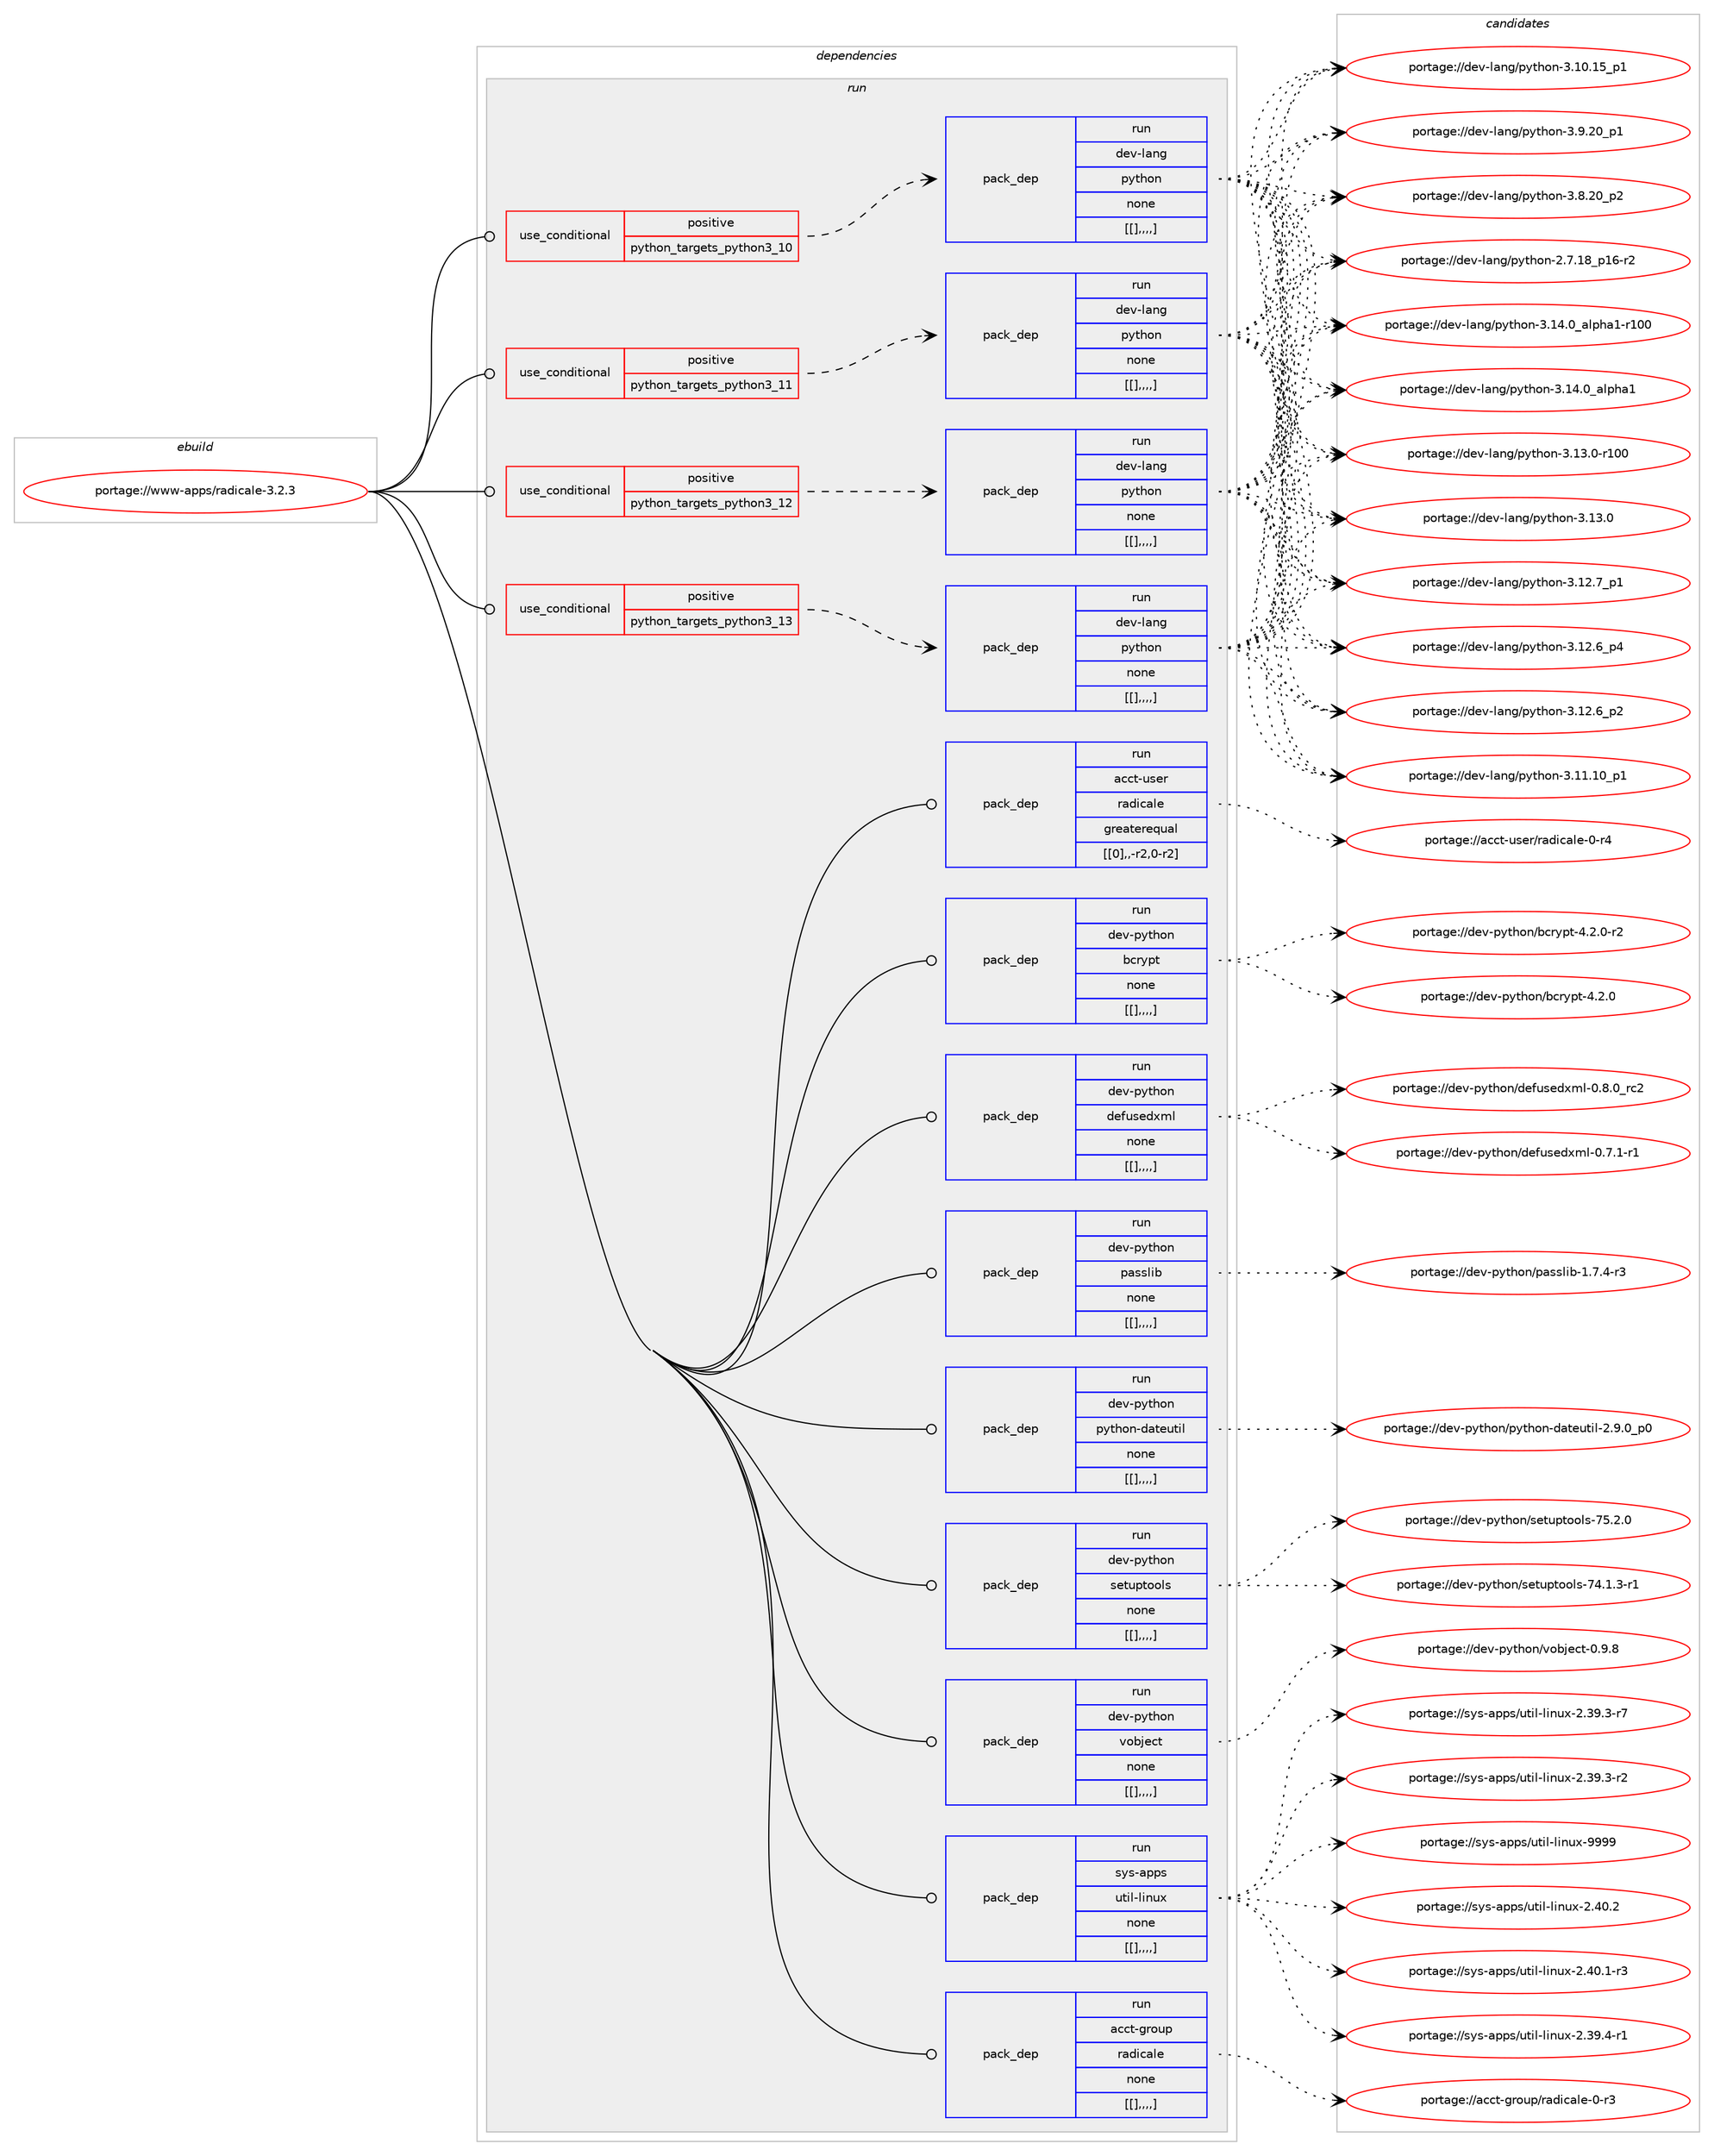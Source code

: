 digraph prolog {

# *************
# Graph options
# *************

newrank=true;
concentrate=true;
compound=true;
graph [rankdir=LR,fontname=Helvetica,fontsize=10,ranksep=1.5];#, ranksep=2.5, nodesep=0.2];
edge  [arrowhead=vee];
node  [fontname=Helvetica,fontsize=10];

# **********
# The ebuild
# **********

subgraph cluster_leftcol {
color=gray;
label=<<i>ebuild</i>>;
id [label="portage://www-apps/radicale-3.2.3", color=red, width=4, href="../www-apps/radicale-3.2.3.svg"];
}

# ****************
# The dependencies
# ****************

subgraph cluster_midcol {
color=gray;
label=<<i>dependencies</i>>;
subgraph cluster_compile {
fillcolor="#eeeeee";
style=filled;
label=<<i>compile</i>>;
}
subgraph cluster_compileandrun {
fillcolor="#eeeeee";
style=filled;
label=<<i>compile and run</i>>;
}
subgraph cluster_run {
fillcolor="#eeeeee";
style=filled;
label=<<i>run</i>>;
subgraph cond126282 {
dependency471660 [label=<<TABLE BORDER="0" CELLBORDER="1" CELLSPACING="0" CELLPADDING="4"><TR><TD ROWSPAN="3" CELLPADDING="10">use_conditional</TD></TR><TR><TD>positive</TD></TR><TR><TD>python_targets_python3_10</TD></TR></TABLE>>, shape=none, color=red];
subgraph pack341839 {
dependency471683 [label=<<TABLE BORDER="0" CELLBORDER="1" CELLSPACING="0" CELLPADDING="4" WIDTH="220"><TR><TD ROWSPAN="6" CELLPADDING="30">pack_dep</TD></TR><TR><TD WIDTH="110">run</TD></TR><TR><TD>dev-lang</TD></TR><TR><TD>python</TD></TR><TR><TD>none</TD></TR><TR><TD>[[],,,,]</TD></TR></TABLE>>, shape=none, color=blue];
}
dependency471660:e -> dependency471683:w [weight=20,style="dashed",arrowhead="vee"];
}
id:e -> dependency471660:w [weight=20,style="solid",arrowhead="odot"];
subgraph cond126295 {
dependency471725 [label=<<TABLE BORDER="0" CELLBORDER="1" CELLSPACING="0" CELLPADDING="4"><TR><TD ROWSPAN="3" CELLPADDING="10">use_conditional</TD></TR><TR><TD>positive</TD></TR><TR><TD>python_targets_python3_11</TD></TR></TABLE>>, shape=none, color=red];
subgraph pack341888 {
dependency471799 [label=<<TABLE BORDER="0" CELLBORDER="1" CELLSPACING="0" CELLPADDING="4" WIDTH="220"><TR><TD ROWSPAN="6" CELLPADDING="30">pack_dep</TD></TR><TR><TD WIDTH="110">run</TD></TR><TR><TD>dev-lang</TD></TR><TR><TD>python</TD></TR><TR><TD>none</TD></TR><TR><TD>[[],,,,]</TD></TR></TABLE>>, shape=none, color=blue];
}
dependency471725:e -> dependency471799:w [weight=20,style="dashed",arrowhead="vee"];
}
id:e -> dependency471725:w [weight=20,style="solid",arrowhead="odot"];
subgraph cond126332 {
dependency471891 [label=<<TABLE BORDER="0" CELLBORDER="1" CELLSPACING="0" CELLPADDING="4"><TR><TD ROWSPAN="3" CELLPADDING="10">use_conditional</TD></TR><TR><TD>positive</TD></TR><TR><TD>python_targets_python3_12</TD></TR></TABLE>>, shape=none, color=red];
subgraph pack342005 {
dependency471911 [label=<<TABLE BORDER="0" CELLBORDER="1" CELLSPACING="0" CELLPADDING="4" WIDTH="220"><TR><TD ROWSPAN="6" CELLPADDING="30">pack_dep</TD></TR><TR><TD WIDTH="110">run</TD></TR><TR><TD>dev-lang</TD></TR><TR><TD>python</TD></TR><TR><TD>none</TD></TR><TR><TD>[[],,,,]</TD></TR></TABLE>>, shape=none, color=blue];
}
dependency471891:e -> dependency471911:w [weight=20,style="dashed",arrowhead="vee"];
}
id:e -> dependency471891:w [weight=20,style="solid",arrowhead="odot"];
subgraph cond126337 {
dependency471950 [label=<<TABLE BORDER="0" CELLBORDER="1" CELLSPACING="0" CELLPADDING="4"><TR><TD ROWSPAN="3" CELLPADDING="10">use_conditional</TD></TR><TR><TD>positive</TD></TR><TR><TD>python_targets_python3_13</TD></TR></TABLE>>, shape=none, color=red];
subgraph pack342045 {
dependency471992 [label=<<TABLE BORDER="0" CELLBORDER="1" CELLSPACING="0" CELLPADDING="4" WIDTH="220"><TR><TD ROWSPAN="6" CELLPADDING="30">pack_dep</TD></TR><TR><TD WIDTH="110">run</TD></TR><TR><TD>dev-lang</TD></TR><TR><TD>python</TD></TR><TR><TD>none</TD></TR><TR><TD>[[],,,,]</TD></TR></TABLE>>, shape=none, color=blue];
}
dependency471950:e -> dependency471992:w [weight=20,style="dashed",arrowhead="vee"];
}
id:e -> dependency471950:w [weight=20,style="solid",arrowhead="odot"];
subgraph pack342095 {
dependency472049 [label=<<TABLE BORDER="0" CELLBORDER="1" CELLSPACING="0" CELLPADDING="4" WIDTH="220"><TR><TD ROWSPAN="6" CELLPADDING="30">pack_dep</TD></TR><TR><TD WIDTH="110">run</TD></TR><TR><TD>acct-group</TD></TR><TR><TD>radicale</TD></TR><TR><TD>none</TD></TR><TR><TD>[[],,,,]</TD></TR></TABLE>>, shape=none, color=blue];
}
id:e -> dependency472049:w [weight=20,style="solid",arrowhead="odot"];
subgraph pack342138 {
dependency472073 [label=<<TABLE BORDER="0" CELLBORDER="1" CELLSPACING="0" CELLPADDING="4" WIDTH="220"><TR><TD ROWSPAN="6" CELLPADDING="30">pack_dep</TD></TR><TR><TD WIDTH="110">run</TD></TR><TR><TD>acct-user</TD></TR><TR><TD>radicale</TD></TR><TR><TD>greaterequal</TD></TR><TR><TD>[[0],,-r2,0-r2]</TD></TR></TABLE>>, shape=none, color=blue];
}
id:e -> dependency472073:w [weight=20,style="solid",arrowhead="odot"];
subgraph pack342168 {
dependency472137 [label=<<TABLE BORDER="0" CELLBORDER="1" CELLSPACING="0" CELLPADDING="4" WIDTH="220"><TR><TD ROWSPAN="6" CELLPADDING="30">pack_dep</TD></TR><TR><TD WIDTH="110">run</TD></TR><TR><TD>dev-python</TD></TR><TR><TD>bcrypt</TD></TR><TR><TD>none</TD></TR><TR><TD>[[],,,,]</TD></TR></TABLE>>, shape=none, color=blue];
}
id:e -> dependency472137:w [weight=20,style="solid",arrowhead="odot"];
subgraph pack342188 {
dependency472175 [label=<<TABLE BORDER="0" CELLBORDER="1" CELLSPACING="0" CELLPADDING="4" WIDTH="220"><TR><TD ROWSPAN="6" CELLPADDING="30">pack_dep</TD></TR><TR><TD WIDTH="110">run</TD></TR><TR><TD>dev-python</TD></TR><TR><TD>defusedxml</TD></TR><TR><TD>none</TD></TR><TR><TD>[[],,,,]</TD></TR></TABLE>>, shape=none, color=blue];
}
id:e -> dependency472175:w [weight=20,style="solid",arrowhead="odot"];
subgraph pack342251 {
dependency472254 [label=<<TABLE BORDER="0" CELLBORDER="1" CELLSPACING="0" CELLPADDING="4" WIDTH="220"><TR><TD ROWSPAN="6" CELLPADDING="30">pack_dep</TD></TR><TR><TD WIDTH="110">run</TD></TR><TR><TD>dev-python</TD></TR><TR><TD>passlib</TD></TR><TR><TD>none</TD></TR><TR><TD>[[],,,,]</TD></TR></TABLE>>, shape=none, color=blue];
}
id:e -> dependency472254:w [weight=20,style="solid",arrowhead="odot"];
subgraph pack342264 {
dependency472311 [label=<<TABLE BORDER="0" CELLBORDER="1" CELLSPACING="0" CELLPADDING="4" WIDTH="220"><TR><TD ROWSPAN="6" CELLPADDING="30">pack_dep</TD></TR><TR><TD WIDTH="110">run</TD></TR><TR><TD>dev-python</TD></TR><TR><TD>python-dateutil</TD></TR><TR><TD>none</TD></TR><TR><TD>[[],,,,]</TD></TR></TABLE>>, shape=none, color=blue];
}
id:e -> dependency472311:w [weight=20,style="solid",arrowhead="odot"];
subgraph pack342305 {
dependency472350 [label=<<TABLE BORDER="0" CELLBORDER="1" CELLSPACING="0" CELLPADDING="4" WIDTH="220"><TR><TD ROWSPAN="6" CELLPADDING="30">pack_dep</TD></TR><TR><TD WIDTH="110">run</TD></TR><TR><TD>dev-python</TD></TR><TR><TD>setuptools</TD></TR><TR><TD>none</TD></TR><TR><TD>[[],,,,]</TD></TR></TABLE>>, shape=none, color=blue];
}
id:e -> dependency472350:w [weight=20,style="solid",arrowhead="odot"];
subgraph pack342336 {
dependency472353 [label=<<TABLE BORDER="0" CELLBORDER="1" CELLSPACING="0" CELLPADDING="4" WIDTH="220"><TR><TD ROWSPAN="6" CELLPADDING="30">pack_dep</TD></TR><TR><TD WIDTH="110">run</TD></TR><TR><TD>dev-python</TD></TR><TR><TD>vobject</TD></TR><TR><TD>none</TD></TR><TR><TD>[[],,,,]</TD></TR></TABLE>>, shape=none, color=blue];
}
id:e -> dependency472353:w [weight=20,style="solid",arrowhead="odot"];
subgraph pack342366 {
dependency472419 [label=<<TABLE BORDER="0" CELLBORDER="1" CELLSPACING="0" CELLPADDING="4" WIDTH="220"><TR><TD ROWSPAN="6" CELLPADDING="30">pack_dep</TD></TR><TR><TD WIDTH="110">run</TD></TR><TR><TD>sys-apps</TD></TR><TR><TD>util-linux</TD></TR><TR><TD>none</TD></TR><TR><TD>[[],,,,]</TD></TR></TABLE>>, shape=none, color=blue];
}
id:e -> dependency472419:w [weight=20,style="solid",arrowhead="odot"];
}
}

# **************
# The candidates
# **************

subgraph cluster_choices {
rank=same;
color=gray;
label=<<i>candidates</i>>;

subgraph choice341893 {
color=black;
nodesep=1;
choice100101118451089711010347112121116104111110455146495246489597108112104974945114494848 [label="portage://dev-lang/python-3.14.0_alpha1-r100", color=red, width=4,href="../dev-lang/python-3.14.0_alpha1-r100.svg"];
choice1001011184510897110103471121211161041111104551464952464895971081121049749 [label="portage://dev-lang/python-3.14.0_alpha1", color=red, width=4,href="../dev-lang/python-3.14.0_alpha1.svg"];
choice1001011184510897110103471121211161041111104551464951464845114494848 [label="portage://dev-lang/python-3.13.0-r100", color=red, width=4,href="../dev-lang/python-3.13.0-r100.svg"];
choice10010111845108971101034711212111610411111045514649514648 [label="portage://dev-lang/python-3.13.0", color=red, width=4,href="../dev-lang/python-3.13.0.svg"];
choice100101118451089711010347112121116104111110455146495046559511249 [label="portage://dev-lang/python-3.12.7_p1", color=red, width=4,href="../dev-lang/python-3.12.7_p1.svg"];
choice100101118451089711010347112121116104111110455146495046549511252 [label="portage://dev-lang/python-3.12.6_p4", color=red, width=4,href="../dev-lang/python-3.12.6_p4.svg"];
choice100101118451089711010347112121116104111110455146495046549511250 [label="portage://dev-lang/python-3.12.6_p2", color=red, width=4,href="../dev-lang/python-3.12.6_p2.svg"];
choice10010111845108971101034711212111610411111045514649494649489511249 [label="portage://dev-lang/python-3.11.10_p1", color=red, width=4,href="../dev-lang/python-3.11.10_p1.svg"];
choice10010111845108971101034711212111610411111045514649484649539511249 [label="portage://dev-lang/python-3.10.15_p1", color=red, width=4,href="../dev-lang/python-3.10.15_p1.svg"];
choice100101118451089711010347112121116104111110455146574650489511249 [label="portage://dev-lang/python-3.9.20_p1", color=red, width=4,href="../dev-lang/python-3.9.20_p1.svg"];
choice100101118451089711010347112121116104111110455146564650489511250 [label="portage://dev-lang/python-3.8.20_p2", color=red, width=4,href="../dev-lang/python-3.8.20_p2.svg"];
choice100101118451089711010347112121116104111110455046554649569511249544511450 [label="portage://dev-lang/python-2.7.18_p16-r2", color=red, width=4,href="../dev-lang/python-2.7.18_p16-r2.svg"];
dependency471683:e -> choice100101118451089711010347112121116104111110455146495246489597108112104974945114494848:w [style=dotted,weight="100"];
dependency471683:e -> choice1001011184510897110103471121211161041111104551464952464895971081121049749:w [style=dotted,weight="100"];
dependency471683:e -> choice1001011184510897110103471121211161041111104551464951464845114494848:w [style=dotted,weight="100"];
dependency471683:e -> choice10010111845108971101034711212111610411111045514649514648:w [style=dotted,weight="100"];
dependency471683:e -> choice100101118451089711010347112121116104111110455146495046559511249:w [style=dotted,weight="100"];
dependency471683:e -> choice100101118451089711010347112121116104111110455146495046549511252:w [style=dotted,weight="100"];
dependency471683:e -> choice100101118451089711010347112121116104111110455146495046549511250:w [style=dotted,weight="100"];
dependency471683:e -> choice10010111845108971101034711212111610411111045514649494649489511249:w [style=dotted,weight="100"];
dependency471683:e -> choice10010111845108971101034711212111610411111045514649484649539511249:w [style=dotted,weight="100"];
dependency471683:e -> choice100101118451089711010347112121116104111110455146574650489511249:w [style=dotted,weight="100"];
dependency471683:e -> choice100101118451089711010347112121116104111110455146564650489511250:w [style=dotted,weight="100"];
dependency471683:e -> choice100101118451089711010347112121116104111110455046554649569511249544511450:w [style=dotted,weight="100"];
}
subgraph choice341937 {
color=black;
nodesep=1;
choice100101118451089711010347112121116104111110455146495246489597108112104974945114494848 [label="portage://dev-lang/python-3.14.0_alpha1-r100", color=red, width=4,href="../dev-lang/python-3.14.0_alpha1-r100.svg"];
choice1001011184510897110103471121211161041111104551464952464895971081121049749 [label="portage://dev-lang/python-3.14.0_alpha1", color=red, width=4,href="../dev-lang/python-3.14.0_alpha1.svg"];
choice1001011184510897110103471121211161041111104551464951464845114494848 [label="portage://dev-lang/python-3.13.0-r100", color=red, width=4,href="../dev-lang/python-3.13.0-r100.svg"];
choice10010111845108971101034711212111610411111045514649514648 [label="portage://dev-lang/python-3.13.0", color=red, width=4,href="../dev-lang/python-3.13.0.svg"];
choice100101118451089711010347112121116104111110455146495046559511249 [label="portage://dev-lang/python-3.12.7_p1", color=red, width=4,href="../dev-lang/python-3.12.7_p1.svg"];
choice100101118451089711010347112121116104111110455146495046549511252 [label="portage://dev-lang/python-3.12.6_p4", color=red, width=4,href="../dev-lang/python-3.12.6_p4.svg"];
choice100101118451089711010347112121116104111110455146495046549511250 [label="portage://dev-lang/python-3.12.6_p2", color=red, width=4,href="../dev-lang/python-3.12.6_p2.svg"];
choice10010111845108971101034711212111610411111045514649494649489511249 [label="portage://dev-lang/python-3.11.10_p1", color=red, width=4,href="../dev-lang/python-3.11.10_p1.svg"];
choice10010111845108971101034711212111610411111045514649484649539511249 [label="portage://dev-lang/python-3.10.15_p1", color=red, width=4,href="../dev-lang/python-3.10.15_p1.svg"];
choice100101118451089711010347112121116104111110455146574650489511249 [label="portage://dev-lang/python-3.9.20_p1", color=red, width=4,href="../dev-lang/python-3.9.20_p1.svg"];
choice100101118451089711010347112121116104111110455146564650489511250 [label="portage://dev-lang/python-3.8.20_p2", color=red, width=4,href="../dev-lang/python-3.8.20_p2.svg"];
choice100101118451089711010347112121116104111110455046554649569511249544511450 [label="portage://dev-lang/python-2.7.18_p16-r2", color=red, width=4,href="../dev-lang/python-2.7.18_p16-r2.svg"];
dependency471799:e -> choice100101118451089711010347112121116104111110455146495246489597108112104974945114494848:w [style=dotted,weight="100"];
dependency471799:e -> choice1001011184510897110103471121211161041111104551464952464895971081121049749:w [style=dotted,weight="100"];
dependency471799:e -> choice1001011184510897110103471121211161041111104551464951464845114494848:w [style=dotted,weight="100"];
dependency471799:e -> choice10010111845108971101034711212111610411111045514649514648:w [style=dotted,weight="100"];
dependency471799:e -> choice100101118451089711010347112121116104111110455146495046559511249:w [style=dotted,weight="100"];
dependency471799:e -> choice100101118451089711010347112121116104111110455146495046549511252:w [style=dotted,weight="100"];
dependency471799:e -> choice100101118451089711010347112121116104111110455146495046549511250:w [style=dotted,weight="100"];
dependency471799:e -> choice10010111845108971101034711212111610411111045514649494649489511249:w [style=dotted,weight="100"];
dependency471799:e -> choice10010111845108971101034711212111610411111045514649484649539511249:w [style=dotted,weight="100"];
dependency471799:e -> choice100101118451089711010347112121116104111110455146574650489511249:w [style=dotted,weight="100"];
dependency471799:e -> choice100101118451089711010347112121116104111110455146564650489511250:w [style=dotted,weight="100"];
dependency471799:e -> choice100101118451089711010347112121116104111110455046554649569511249544511450:w [style=dotted,weight="100"];
}
subgraph choice341951 {
color=black;
nodesep=1;
choice100101118451089711010347112121116104111110455146495246489597108112104974945114494848 [label="portage://dev-lang/python-3.14.0_alpha1-r100", color=red, width=4,href="../dev-lang/python-3.14.0_alpha1-r100.svg"];
choice1001011184510897110103471121211161041111104551464952464895971081121049749 [label="portage://dev-lang/python-3.14.0_alpha1", color=red, width=4,href="../dev-lang/python-3.14.0_alpha1.svg"];
choice1001011184510897110103471121211161041111104551464951464845114494848 [label="portage://dev-lang/python-3.13.0-r100", color=red, width=4,href="../dev-lang/python-3.13.0-r100.svg"];
choice10010111845108971101034711212111610411111045514649514648 [label="portage://dev-lang/python-3.13.0", color=red, width=4,href="../dev-lang/python-3.13.0.svg"];
choice100101118451089711010347112121116104111110455146495046559511249 [label="portage://dev-lang/python-3.12.7_p1", color=red, width=4,href="../dev-lang/python-3.12.7_p1.svg"];
choice100101118451089711010347112121116104111110455146495046549511252 [label="portage://dev-lang/python-3.12.6_p4", color=red, width=4,href="../dev-lang/python-3.12.6_p4.svg"];
choice100101118451089711010347112121116104111110455146495046549511250 [label="portage://dev-lang/python-3.12.6_p2", color=red, width=4,href="../dev-lang/python-3.12.6_p2.svg"];
choice10010111845108971101034711212111610411111045514649494649489511249 [label="portage://dev-lang/python-3.11.10_p1", color=red, width=4,href="../dev-lang/python-3.11.10_p1.svg"];
choice10010111845108971101034711212111610411111045514649484649539511249 [label="portage://dev-lang/python-3.10.15_p1", color=red, width=4,href="../dev-lang/python-3.10.15_p1.svg"];
choice100101118451089711010347112121116104111110455146574650489511249 [label="portage://dev-lang/python-3.9.20_p1", color=red, width=4,href="../dev-lang/python-3.9.20_p1.svg"];
choice100101118451089711010347112121116104111110455146564650489511250 [label="portage://dev-lang/python-3.8.20_p2", color=red, width=4,href="../dev-lang/python-3.8.20_p2.svg"];
choice100101118451089711010347112121116104111110455046554649569511249544511450 [label="portage://dev-lang/python-2.7.18_p16-r2", color=red, width=4,href="../dev-lang/python-2.7.18_p16-r2.svg"];
dependency471911:e -> choice100101118451089711010347112121116104111110455146495246489597108112104974945114494848:w [style=dotted,weight="100"];
dependency471911:e -> choice1001011184510897110103471121211161041111104551464952464895971081121049749:w [style=dotted,weight="100"];
dependency471911:e -> choice1001011184510897110103471121211161041111104551464951464845114494848:w [style=dotted,weight="100"];
dependency471911:e -> choice10010111845108971101034711212111610411111045514649514648:w [style=dotted,weight="100"];
dependency471911:e -> choice100101118451089711010347112121116104111110455146495046559511249:w [style=dotted,weight="100"];
dependency471911:e -> choice100101118451089711010347112121116104111110455146495046549511252:w [style=dotted,weight="100"];
dependency471911:e -> choice100101118451089711010347112121116104111110455146495046549511250:w [style=dotted,weight="100"];
dependency471911:e -> choice10010111845108971101034711212111610411111045514649494649489511249:w [style=dotted,weight="100"];
dependency471911:e -> choice10010111845108971101034711212111610411111045514649484649539511249:w [style=dotted,weight="100"];
dependency471911:e -> choice100101118451089711010347112121116104111110455146574650489511249:w [style=dotted,weight="100"];
dependency471911:e -> choice100101118451089711010347112121116104111110455146564650489511250:w [style=dotted,weight="100"];
dependency471911:e -> choice100101118451089711010347112121116104111110455046554649569511249544511450:w [style=dotted,weight="100"];
}
subgraph choice341961 {
color=black;
nodesep=1;
choice100101118451089711010347112121116104111110455146495246489597108112104974945114494848 [label="portage://dev-lang/python-3.14.0_alpha1-r100", color=red, width=4,href="../dev-lang/python-3.14.0_alpha1-r100.svg"];
choice1001011184510897110103471121211161041111104551464952464895971081121049749 [label="portage://dev-lang/python-3.14.0_alpha1", color=red, width=4,href="../dev-lang/python-3.14.0_alpha1.svg"];
choice1001011184510897110103471121211161041111104551464951464845114494848 [label="portage://dev-lang/python-3.13.0-r100", color=red, width=4,href="../dev-lang/python-3.13.0-r100.svg"];
choice10010111845108971101034711212111610411111045514649514648 [label="portage://dev-lang/python-3.13.0", color=red, width=4,href="../dev-lang/python-3.13.0.svg"];
choice100101118451089711010347112121116104111110455146495046559511249 [label="portage://dev-lang/python-3.12.7_p1", color=red, width=4,href="../dev-lang/python-3.12.7_p1.svg"];
choice100101118451089711010347112121116104111110455146495046549511252 [label="portage://dev-lang/python-3.12.6_p4", color=red, width=4,href="../dev-lang/python-3.12.6_p4.svg"];
choice100101118451089711010347112121116104111110455146495046549511250 [label="portage://dev-lang/python-3.12.6_p2", color=red, width=4,href="../dev-lang/python-3.12.6_p2.svg"];
choice10010111845108971101034711212111610411111045514649494649489511249 [label="portage://dev-lang/python-3.11.10_p1", color=red, width=4,href="../dev-lang/python-3.11.10_p1.svg"];
choice10010111845108971101034711212111610411111045514649484649539511249 [label="portage://dev-lang/python-3.10.15_p1", color=red, width=4,href="../dev-lang/python-3.10.15_p1.svg"];
choice100101118451089711010347112121116104111110455146574650489511249 [label="portage://dev-lang/python-3.9.20_p1", color=red, width=4,href="../dev-lang/python-3.9.20_p1.svg"];
choice100101118451089711010347112121116104111110455146564650489511250 [label="portage://dev-lang/python-3.8.20_p2", color=red, width=4,href="../dev-lang/python-3.8.20_p2.svg"];
choice100101118451089711010347112121116104111110455046554649569511249544511450 [label="portage://dev-lang/python-2.7.18_p16-r2", color=red, width=4,href="../dev-lang/python-2.7.18_p16-r2.svg"];
dependency471992:e -> choice100101118451089711010347112121116104111110455146495246489597108112104974945114494848:w [style=dotted,weight="100"];
dependency471992:e -> choice1001011184510897110103471121211161041111104551464952464895971081121049749:w [style=dotted,weight="100"];
dependency471992:e -> choice1001011184510897110103471121211161041111104551464951464845114494848:w [style=dotted,weight="100"];
dependency471992:e -> choice10010111845108971101034711212111610411111045514649514648:w [style=dotted,weight="100"];
dependency471992:e -> choice100101118451089711010347112121116104111110455146495046559511249:w [style=dotted,weight="100"];
dependency471992:e -> choice100101118451089711010347112121116104111110455146495046549511252:w [style=dotted,weight="100"];
dependency471992:e -> choice100101118451089711010347112121116104111110455146495046549511250:w [style=dotted,weight="100"];
dependency471992:e -> choice10010111845108971101034711212111610411111045514649494649489511249:w [style=dotted,weight="100"];
dependency471992:e -> choice10010111845108971101034711212111610411111045514649484649539511249:w [style=dotted,weight="100"];
dependency471992:e -> choice100101118451089711010347112121116104111110455146574650489511249:w [style=dotted,weight="100"];
dependency471992:e -> choice100101118451089711010347112121116104111110455146564650489511250:w [style=dotted,weight="100"];
dependency471992:e -> choice100101118451089711010347112121116104111110455046554649569511249544511450:w [style=dotted,weight="100"];
}
subgraph choice341979 {
color=black;
nodesep=1;
choice979999116451031141111171124711497100105999710810145484511451 [label="portage://acct-group/radicale-0-r3", color=red, width=4,href="../acct-group/radicale-0-r3.svg"];
dependency472049:e -> choice979999116451031141111171124711497100105999710810145484511451:w [style=dotted,weight="100"];
}
subgraph choice341995 {
color=black;
nodesep=1;
choice979999116451171151011144711497100105999710810145484511452 [label="portage://acct-user/radicale-0-r4", color=red, width=4,href="../acct-user/radicale-0-r4.svg"];
dependency472073:e -> choice979999116451171151011144711497100105999710810145484511452:w [style=dotted,weight="100"];
}
subgraph choice341996 {
color=black;
nodesep=1;
choice100101118451121211161041111104798991141211121164552465046484511450 [label="portage://dev-python/bcrypt-4.2.0-r2", color=red, width=4,href="../dev-python/bcrypt-4.2.0-r2.svg"];
choice10010111845112121116104111110479899114121112116455246504648 [label="portage://dev-python/bcrypt-4.2.0", color=red, width=4,href="../dev-python/bcrypt-4.2.0.svg"];
dependency472137:e -> choice100101118451121211161041111104798991141211121164552465046484511450:w [style=dotted,weight="100"];
dependency472137:e -> choice10010111845112121116104111110479899114121112116455246504648:w [style=dotted,weight="100"];
}
subgraph choice342019 {
color=black;
nodesep=1;
choice1001011184511212111610411111047100101102117115101100120109108454846564648951149950 [label="portage://dev-python/defusedxml-0.8.0_rc2", color=red, width=4,href="../dev-python/defusedxml-0.8.0_rc2.svg"];
choice10010111845112121116104111110471001011021171151011001201091084548465546494511449 [label="portage://dev-python/defusedxml-0.7.1-r1", color=red, width=4,href="../dev-python/defusedxml-0.7.1-r1.svg"];
dependency472175:e -> choice1001011184511212111610411111047100101102117115101100120109108454846564648951149950:w [style=dotted,weight="100"];
dependency472175:e -> choice10010111845112121116104111110471001011021171151011001201091084548465546494511449:w [style=dotted,weight="100"];
}
subgraph choice342036 {
color=black;
nodesep=1;
choice100101118451121211161041111104711297115115108105984549465546524511451 [label="portage://dev-python/passlib-1.7.4-r3", color=red, width=4,href="../dev-python/passlib-1.7.4-r3.svg"];
dependency472254:e -> choice100101118451121211161041111104711297115115108105984549465546524511451:w [style=dotted,weight="100"];
}
subgraph choice342038 {
color=black;
nodesep=1;
choice100101118451121211161041111104711212111610411111045100971161011171161051084550465746489511248 [label="portage://dev-python/python-dateutil-2.9.0_p0", color=red, width=4,href="../dev-python/python-dateutil-2.9.0_p0.svg"];
dependency472311:e -> choice100101118451121211161041111104711212111610411111045100971161011171161051084550465746489511248:w [style=dotted,weight="100"];
}
subgraph choice342039 {
color=black;
nodesep=1;
choice100101118451121211161041111104711510111611711211611111110811545555346504648 [label="portage://dev-python/setuptools-75.2.0", color=red, width=4,href="../dev-python/setuptools-75.2.0.svg"];
choice1001011184511212111610411111047115101116117112116111111108115455552464946514511449 [label="portage://dev-python/setuptools-74.1.3-r1", color=red, width=4,href="../dev-python/setuptools-74.1.3-r1.svg"];
dependency472350:e -> choice100101118451121211161041111104711510111611711211611111110811545555346504648:w [style=dotted,weight="100"];
dependency472350:e -> choice1001011184511212111610411111047115101116117112116111111108115455552464946514511449:w [style=dotted,weight="100"];
}
subgraph choice342053 {
color=black;
nodesep=1;
choice10010111845112121116104111110471181119810610199116454846574656 [label="portage://dev-python/vobject-0.9.8", color=red, width=4,href="../dev-python/vobject-0.9.8.svg"];
dependency472353:e -> choice10010111845112121116104111110471181119810610199116454846574656:w [style=dotted,weight="100"];
}
subgraph choice342065 {
color=black;
nodesep=1;
choice115121115459711211211547117116105108451081051101171204557575757 [label="portage://sys-apps/util-linux-9999", color=red, width=4,href="../sys-apps/util-linux-9999.svg"];
choice1151211154597112112115471171161051084510810511011712045504652484650 [label="portage://sys-apps/util-linux-2.40.2", color=red, width=4,href="../sys-apps/util-linux-2.40.2.svg"];
choice11512111545971121121154711711610510845108105110117120455046524846494511451 [label="portage://sys-apps/util-linux-2.40.1-r3", color=red, width=4,href="../sys-apps/util-linux-2.40.1-r3.svg"];
choice11512111545971121121154711711610510845108105110117120455046515746524511449 [label="portage://sys-apps/util-linux-2.39.4-r1", color=red, width=4,href="../sys-apps/util-linux-2.39.4-r1.svg"];
choice11512111545971121121154711711610510845108105110117120455046515746514511455 [label="portage://sys-apps/util-linux-2.39.3-r7", color=red, width=4,href="../sys-apps/util-linux-2.39.3-r7.svg"];
choice11512111545971121121154711711610510845108105110117120455046515746514511450 [label="portage://sys-apps/util-linux-2.39.3-r2", color=red, width=4,href="../sys-apps/util-linux-2.39.3-r2.svg"];
dependency472419:e -> choice115121115459711211211547117116105108451081051101171204557575757:w [style=dotted,weight="100"];
dependency472419:e -> choice1151211154597112112115471171161051084510810511011712045504652484650:w [style=dotted,weight="100"];
dependency472419:e -> choice11512111545971121121154711711610510845108105110117120455046524846494511451:w [style=dotted,weight="100"];
dependency472419:e -> choice11512111545971121121154711711610510845108105110117120455046515746524511449:w [style=dotted,weight="100"];
dependency472419:e -> choice11512111545971121121154711711610510845108105110117120455046515746514511455:w [style=dotted,weight="100"];
dependency472419:e -> choice11512111545971121121154711711610510845108105110117120455046515746514511450:w [style=dotted,weight="100"];
}
}

}
